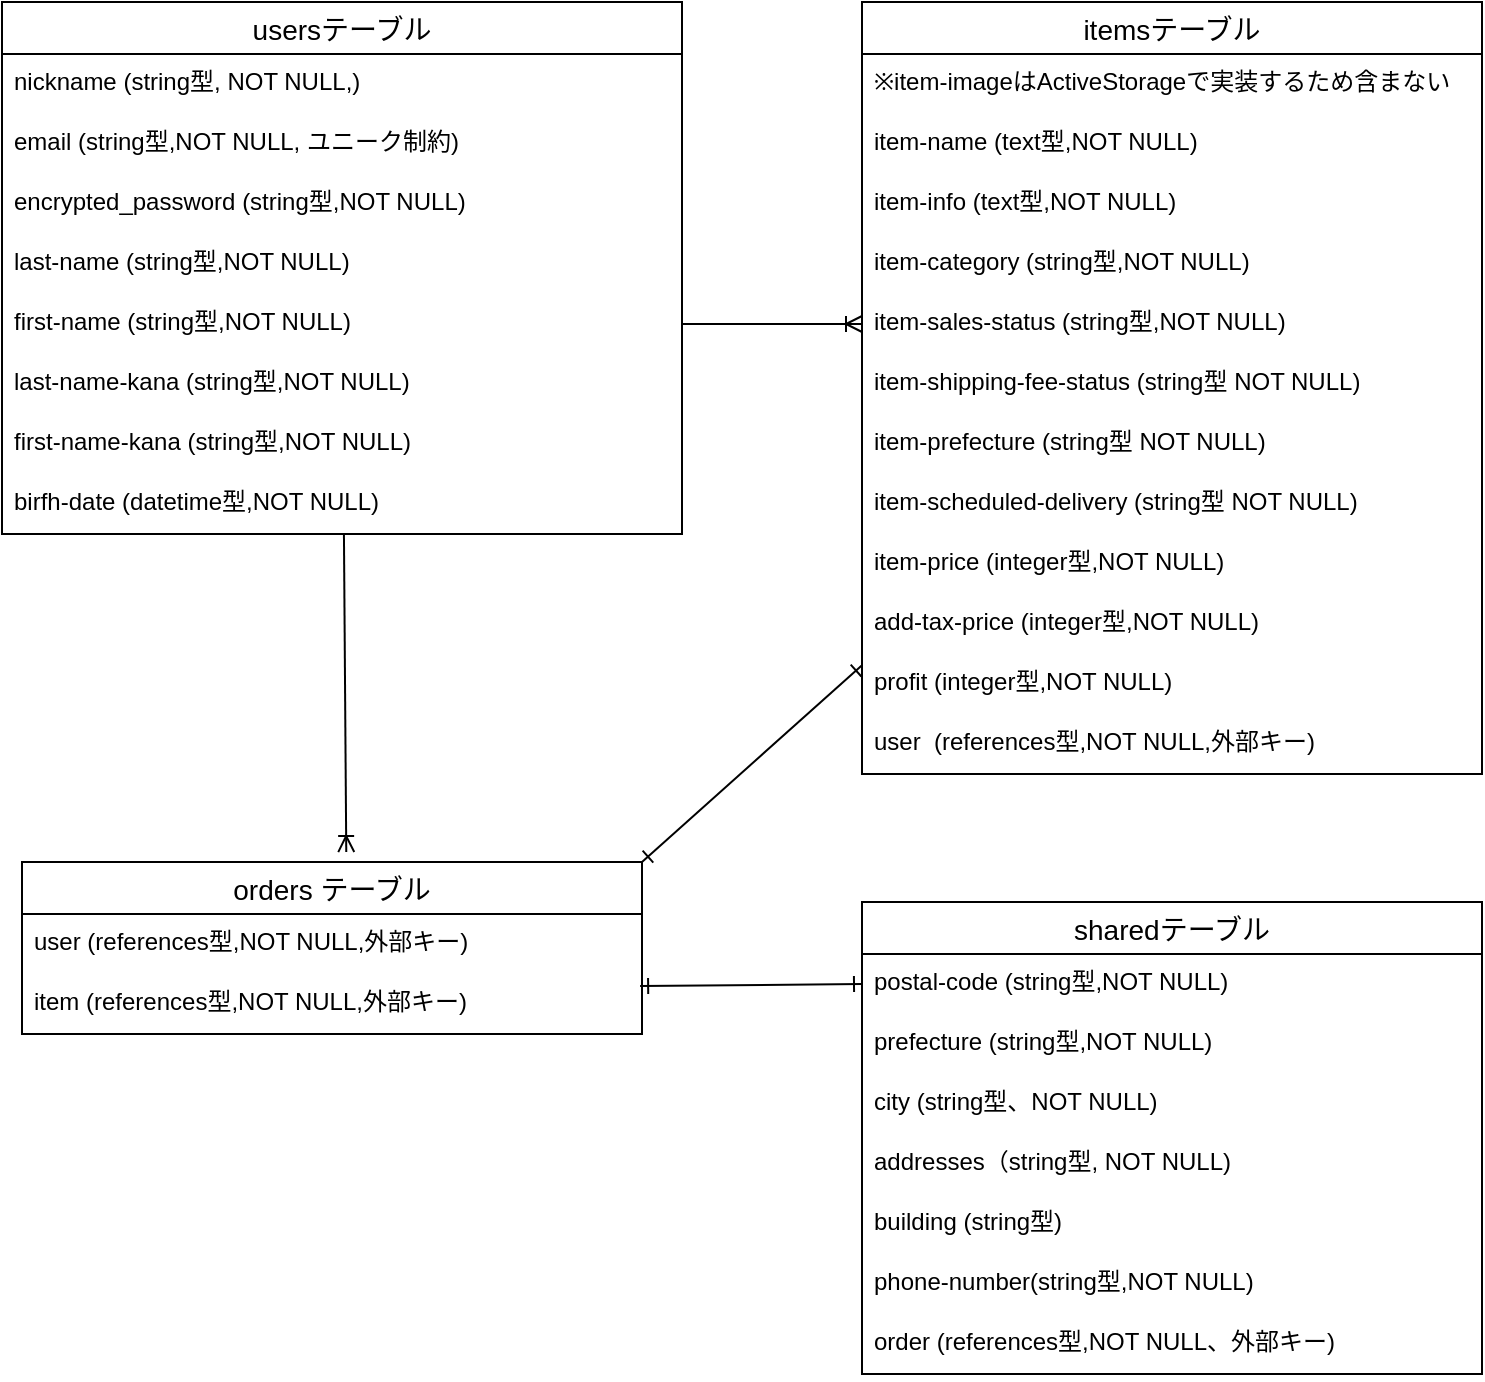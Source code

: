 <mxfile>
    <diagram id="VL3Fens1qtGAA0lshCkT" name="ページ1">
        <mxGraphModel dx="874" dy="680" grid="1" gridSize="10" guides="1" tooltips="1" connect="1" arrows="1" fold="1" page="1" pageScale="1" pageWidth="827" pageHeight="1169" math="0" shadow="0">
            <root>
                <mxCell id="0"/>
                <mxCell id="1" parent="0"/>
                <mxCell id="192" style="edgeStyle=none;html=1;endArrow=ERoneToMany;endFill=0;entryX=0.523;entryY=-0.058;entryDx=0;entryDy=0;entryPerimeter=0;" edge="1" parent="1" source="133" target="151">
                    <mxGeometry relative="1" as="geometry">
                        <mxPoint x="220" y="500" as="targetPoint"/>
                    </mxGeometry>
                </mxCell>
                <mxCell id="133" value="usersテーブル" style="swimlane;fontStyle=0;childLayout=stackLayout;horizontal=1;startSize=26;horizontalStack=0;resizeParent=1;resizeParentMax=0;resizeLast=0;collapsible=1;marginBottom=0;align=center;fontSize=14;" vertex="1" parent="1">
                    <mxGeometry x="50" y="80" width="340" height="266" as="geometry"/>
                </mxCell>
                <mxCell id="134" value="nickname (string型, NOT NULL,)" style="text;strokeColor=none;fillColor=none;spacingLeft=4;spacingRight=4;overflow=hidden;rotatable=0;points=[[0,0.5],[1,0.5]];portConstraint=eastwest;fontSize=12;" vertex="1" parent="133">
                    <mxGeometry y="26" width="340" height="30" as="geometry"/>
                </mxCell>
                <mxCell id="136" value="email (string型,NOT NULL, ユニーク制約)&#10;&#10; " style="text;strokeColor=none;fillColor=none;spacingLeft=4;spacingRight=4;overflow=hidden;rotatable=0;points=[[0,0.5],[1,0.5]];portConstraint=eastwest;fontSize=12;" vertex="1" parent="133">
                    <mxGeometry y="56" width="340" height="30" as="geometry"/>
                </mxCell>
                <mxCell id="137" value="encrypted_password (string型,NOT NULL)" style="text;strokeColor=none;fillColor=none;spacingLeft=4;spacingRight=4;overflow=hidden;rotatable=0;points=[[0,0.5],[1,0.5]];portConstraint=eastwest;fontSize=12;" vertex="1" parent="133">
                    <mxGeometry y="86" width="340" height="30" as="geometry"/>
                </mxCell>
                <mxCell id="138" value="last-name (string型,NOT NULL)" style="text;strokeColor=none;fillColor=none;spacingLeft=4;spacingRight=4;overflow=hidden;rotatable=0;points=[[0,0.5],[1,0.5]];portConstraint=eastwest;fontSize=12;" vertex="1" parent="133">
                    <mxGeometry y="116" width="340" height="30" as="geometry"/>
                </mxCell>
                <mxCell id="139" value="first-name (string型,NOT NULL)" style="text;strokeColor=none;fillColor=none;spacingLeft=4;spacingRight=4;overflow=hidden;rotatable=0;points=[[0,0.5],[1,0.5]];portConstraint=eastwest;fontSize=12;" vertex="1" parent="133">
                    <mxGeometry y="146" width="340" height="30" as="geometry"/>
                </mxCell>
                <mxCell id="182" value="last-name-kana (string型,NOT NULL)" style="text;strokeColor=none;fillColor=none;spacingLeft=4;spacingRight=4;overflow=hidden;rotatable=0;points=[[0,0.5],[1,0.5]];portConstraint=eastwest;fontSize=12;" vertex="1" parent="133">
                    <mxGeometry y="176" width="340" height="30" as="geometry"/>
                </mxCell>
                <mxCell id="183" value="first-name-kana (string型,NOT NULL)" style="text;strokeColor=none;fillColor=none;spacingLeft=4;spacingRight=4;overflow=hidden;rotatable=0;points=[[0,0.5],[1,0.5]];portConstraint=eastwest;fontSize=12;" vertex="1" parent="133">
                    <mxGeometry y="206" width="340" height="30" as="geometry"/>
                </mxCell>
                <mxCell id="140" value="birfh-date (datetime型,NOT NULL)" style="text;strokeColor=none;fillColor=none;spacingLeft=4;spacingRight=4;overflow=hidden;rotatable=0;points=[[0,0.5],[1,0.5]];portConstraint=eastwest;fontSize=12;" vertex="1" parent="133">
                    <mxGeometry y="236" width="340" height="30" as="geometry"/>
                </mxCell>
                <mxCell id="151" value="orders テーブル" style="swimlane;fontStyle=0;childLayout=stackLayout;horizontal=1;startSize=26;horizontalStack=0;resizeParent=1;resizeParentMax=0;resizeLast=0;collapsible=1;marginBottom=0;align=center;fontSize=14;" vertex="1" parent="1">
                    <mxGeometry x="60" y="510" width="310" height="86" as="geometry"/>
                </mxCell>
                <mxCell id="154" value="user (references型,NOT NULL,外部キー)" style="text;strokeColor=none;fillColor=none;spacingLeft=4;spacingRight=4;overflow=hidden;rotatable=0;points=[[0,0.5],[1,0.5]];portConstraint=eastwest;fontSize=12;" vertex="1" parent="151">
                    <mxGeometry y="26" width="310" height="30" as="geometry"/>
                </mxCell>
                <mxCell id="169" value="item (references型,NOT NULL,外部キー)" style="text;strokeColor=none;fillColor=none;spacingLeft=4;spacingRight=4;overflow=hidden;rotatable=0;points=[[0,0.5],[1,0.5]];portConstraint=eastwest;fontSize=12;" vertex="1" parent="151">
                    <mxGeometry y="56" width="310" height="30" as="geometry"/>
                </mxCell>
                <mxCell id="190" style="edgeStyle=none;html=1;entryX=1;entryY=0;entryDx=0;entryDy=0;endArrow=ERone;endFill=0;startArrow=ERone;startFill=0;" edge="1" parent="1" source="157" target="151">
                    <mxGeometry relative="1" as="geometry"/>
                </mxCell>
                <mxCell id="157" value="itemsテーブル" style="swimlane;fontStyle=0;childLayout=stackLayout;horizontal=1;startSize=26;horizontalStack=0;resizeParent=1;resizeParentMax=0;resizeLast=0;collapsible=1;marginBottom=0;align=center;fontSize=14;" vertex="1" parent="1">
                    <mxGeometry x="480" y="80" width="310" height="386" as="geometry"/>
                </mxCell>
                <mxCell id="158" value="※item-imageはActiveStorageで実装するため含まない" style="text;strokeColor=none;fillColor=none;spacingLeft=4;spacingRight=4;overflow=hidden;rotatable=0;points=[[0,0.5],[1,0.5]];portConstraint=eastwest;fontSize=12;" vertex="1" parent="157">
                    <mxGeometry y="26" width="310" height="30" as="geometry"/>
                </mxCell>
                <mxCell id="159" value="item-name (text型,NOT NULL)" style="text;strokeColor=none;fillColor=none;spacingLeft=4;spacingRight=4;overflow=hidden;rotatable=0;points=[[0,0.5],[1,0.5]];portConstraint=eastwest;fontSize=12;" vertex="1" parent="157">
                    <mxGeometry y="56" width="310" height="30" as="geometry"/>
                </mxCell>
                <mxCell id="160" value="item-info (text型,NOT NULL)" style="text;strokeColor=none;fillColor=none;spacingLeft=4;spacingRight=4;overflow=hidden;rotatable=0;points=[[0,0.5],[1,0.5]];portConstraint=eastwest;fontSize=12;" vertex="1" parent="157">
                    <mxGeometry y="86" width="310" height="30" as="geometry"/>
                </mxCell>
                <mxCell id="161" value="item-category (string型,NOT NULL)" style="text;strokeColor=none;fillColor=none;spacingLeft=4;spacingRight=4;overflow=hidden;rotatable=0;points=[[0,0.5],[1,0.5]];portConstraint=eastwest;fontSize=12;" vertex="1" parent="157">
                    <mxGeometry y="116" width="310" height="30" as="geometry"/>
                </mxCell>
                <mxCell id="162" value="item-sales-status (string型,NOT NULL)" style="text;strokeColor=none;fillColor=none;spacingLeft=4;spacingRight=4;overflow=hidden;rotatable=0;points=[[0,0.5],[1,0.5]];portConstraint=eastwest;fontSize=12;" vertex="1" parent="157">
                    <mxGeometry y="146" width="310" height="30" as="geometry"/>
                </mxCell>
                <mxCell id="163" value="item-shipping-fee-status (string型 NOT NULL)" style="text;strokeColor=none;fillColor=none;spacingLeft=4;spacingRight=4;overflow=hidden;rotatable=0;points=[[0,0.5],[1,0.5]];portConstraint=eastwest;fontSize=12;" vertex="1" parent="157">
                    <mxGeometry y="176" width="310" height="30" as="geometry"/>
                </mxCell>
                <mxCell id="164" value="item-prefecture (string型 NOT NULL)" style="text;strokeColor=none;fillColor=none;spacingLeft=4;spacingRight=4;overflow=hidden;rotatable=0;points=[[0,0.5],[1,0.5]];portConstraint=eastwest;fontSize=12;" vertex="1" parent="157">
                    <mxGeometry y="206" width="310" height="30" as="geometry"/>
                </mxCell>
                <mxCell id="165" value="item-scheduled-delivery (string型 NOT NULL)" style="text;strokeColor=none;fillColor=none;spacingLeft=4;spacingRight=4;overflow=hidden;rotatable=0;points=[[0,0.5],[1,0.5]];portConstraint=eastwest;fontSize=12;" vertex="1" parent="157">
                    <mxGeometry y="236" width="310" height="30" as="geometry"/>
                </mxCell>
                <mxCell id="166" value="item-price (integer型,NOT NULL)" style="text;strokeColor=none;fillColor=none;spacingLeft=4;spacingRight=4;overflow=hidden;rotatable=0;points=[[0,0.5],[1,0.5]];portConstraint=eastwest;fontSize=12;" vertex="1" parent="157">
                    <mxGeometry y="266" width="310" height="30" as="geometry"/>
                </mxCell>
                <mxCell id="167" value="add-tax-price (integer型,NOT NULL)" style="text;strokeColor=none;fillColor=none;spacingLeft=4;spacingRight=4;overflow=hidden;rotatable=0;points=[[0,0.5],[1,0.5]];portConstraint=eastwest;fontSize=12;" vertex="1" parent="157">
                    <mxGeometry y="296" width="310" height="30" as="geometry"/>
                </mxCell>
                <mxCell id="168" value="profit (integer型,NOT NULL)" style="text;strokeColor=none;fillColor=none;spacingLeft=4;spacingRight=4;overflow=hidden;rotatable=0;points=[[0,0.5],[1,0.5]];portConstraint=eastwest;fontSize=12;" vertex="1" parent="157">
                    <mxGeometry y="326" width="310" height="30" as="geometry"/>
                </mxCell>
                <mxCell id="187" value="user  (references型,NOT NULL,外部キー)" style="text;strokeColor=none;fillColor=none;spacingLeft=4;spacingRight=4;overflow=hidden;rotatable=0;points=[[0,0.5],[1,0.5]];portConstraint=eastwest;fontSize=12;" vertex="1" parent="157">
                    <mxGeometry y="356" width="310" height="30" as="geometry"/>
                </mxCell>
                <mxCell id="171" value="sharedテーブル" style="swimlane;fontStyle=0;childLayout=stackLayout;horizontal=1;startSize=26;horizontalStack=0;resizeParent=1;resizeParentMax=0;resizeLast=0;collapsible=1;marginBottom=0;align=center;fontSize=14;" vertex="1" parent="1">
                    <mxGeometry x="480" y="530" width="310" height="236" as="geometry"/>
                </mxCell>
                <mxCell id="172" value="postal-code (string型,NOT NULL)" style="text;strokeColor=none;fillColor=none;spacingLeft=4;spacingRight=4;overflow=hidden;rotatable=0;points=[[0,0.5],[1,0.5]];portConstraint=eastwest;fontSize=12;" vertex="1" parent="171">
                    <mxGeometry y="26" width="310" height="30" as="geometry"/>
                </mxCell>
                <mxCell id="174" value="prefecture (string型,NOT NULL)" style="text;strokeColor=none;fillColor=none;spacingLeft=4;spacingRight=4;overflow=hidden;rotatable=0;points=[[0,0.5],[1,0.5]];portConstraint=eastwest;fontSize=12;" vertex="1" parent="171">
                    <mxGeometry y="56" width="310" height="30" as="geometry"/>
                </mxCell>
                <mxCell id="175" value="city (string型、NOT NULL)" style="text;strokeColor=none;fillColor=none;spacingLeft=4;spacingRight=4;overflow=hidden;rotatable=0;points=[[0,0.5],[1,0.5]];portConstraint=eastwest;fontSize=12;" vertex="1" parent="171">
                    <mxGeometry y="86" width="310" height="30" as="geometry"/>
                </mxCell>
                <mxCell id="176" value="addresses（string型, NOT NULL)" style="text;strokeColor=none;fillColor=none;spacingLeft=4;spacingRight=4;overflow=hidden;rotatable=0;points=[[0,0.5],[1,0.5]];portConstraint=eastwest;fontSize=12;" vertex="1" parent="171">
                    <mxGeometry y="116" width="310" height="30" as="geometry"/>
                </mxCell>
                <mxCell id="177" value="building (string型)" style="text;strokeColor=none;fillColor=none;spacingLeft=4;spacingRight=4;overflow=hidden;rotatable=0;points=[[0,0.5],[1,0.5]];portConstraint=eastwest;fontSize=12;" vertex="1" parent="171">
                    <mxGeometry y="146" width="310" height="30" as="geometry"/>
                </mxCell>
                <mxCell id="178" value="phone-number(string型,NOT NULL)" style="text;strokeColor=none;fillColor=none;spacingLeft=4;spacingRight=4;overflow=hidden;rotatable=0;points=[[0,0.5],[1,0.5]];portConstraint=eastwest;fontSize=12;" vertex="1" parent="171">
                    <mxGeometry y="176" width="310" height="30" as="geometry"/>
                </mxCell>
                <mxCell id="189" value="order (references型,NOT NULL、外部キー)" style="text;strokeColor=none;fillColor=none;spacingLeft=4;spacingRight=4;overflow=hidden;rotatable=0;points=[[0,0.5],[1,0.5]];portConstraint=eastwest;fontSize=12;" vertex="1" parent="171">
                    <mxGeometry y="206" width="310" height="30" as="geometry"/>
                </mxCell>
                <mxCell id="186" style="edgeStyle=none;html=1;exitX=1;exitY=0.5;exitDx=0;exitDy=0;entryX=0;entryY=0.5;entryDx=0;entryDy=0;endArrow=ERoneToMany;endFill=0;" edge="1" parent="1" source="139" target="162">
                    <mxGeometry relative="1" as="geometry"/>
                </mxCell>
                <mxCell id="193" style="edgeStyle=none;html=1;exitX=0;exitY=0.5;exitDx=0;exitDy=0;entryX=0.997;entryY=0.2;entryDx=0;entryDy=0;entryPerimeter=0;startArrow=ERone;startFill=0;endArrow=ERone;endFill=0;" edge="1" parent="1" source="172" target="169">
                    <mxGeometry relative="1" as="geometry"/>
                </mxCell>
            </root>
        </mxGraphModel>
    </diagram>
</mxfile>